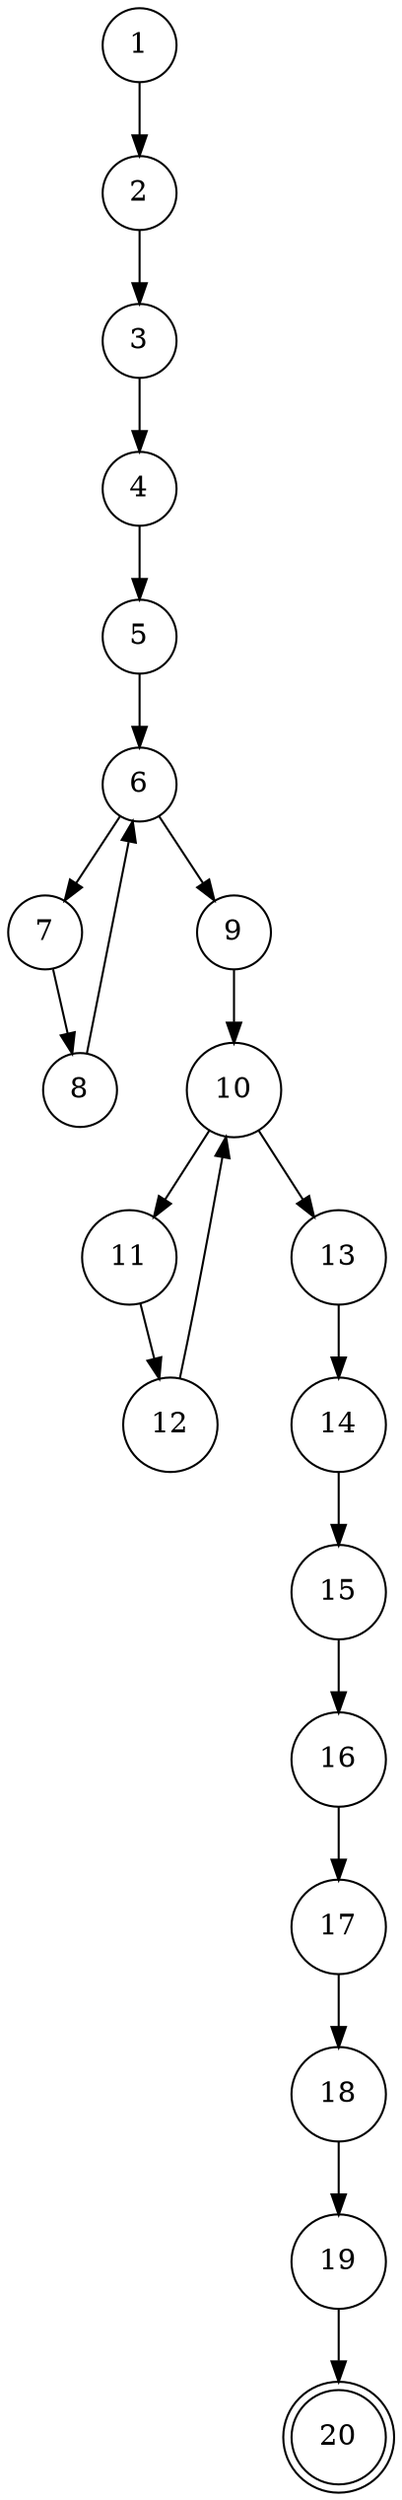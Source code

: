 digraph cfg{
node [shape = doublecircle] 20;
node [shape = circle];
/* definition of h_a at 1 */
/* definition of h_b at 1 */
/* definition of i at 5 */
/* definition of i at 5 */
/* definition of i at 9 */
/* definition of i at 9 */
/* definition of d_a at 13 */
/* definition of d_a at 14 */
/* definition of d_equal at 15 */
/* definition of h_equal at 17 */
/* definition of argc at 1 */
/* definition of argv at 1 */
/* definition of N at 1 */
/* definition of size at 1 */
/* definition of h_equal at 1 */
/* definition of num_block at 12 */
/* definition of num_thread at 12 */
/* definition of gridsize at 14 */
/* definition of blocksize at 14 */
/* cusage of N at 1 */
/* cusage of h_equal at 1 */
/* cusage of size at 1 */
/* cusage of size at 1 */
/* cusage of d_a at 2 */
/* cusage of size at 2 */
/* cusage of d_b at 3 */
/* cusage of size at 3 */
/* cusage of d_equal at 4 */
/* cusage of i at 8 */
/* cusage of h_a at 7 */
/* cusage of i at 7 */
/* cusage of i at 12 */
/* cusage of h_b at 11 */
/* cusage of i at 11 */
/* cusage of num_block at 14 */
/* cusage of num_thread at 14 */
/* cusage of gridsize at 16 */
/* cusage of blocksize at 16 */
/* cusage of h_equal at 17 */
/* cusage of d_a at 18 */
/* cusage of d_b at 19 */
/* cusage of d_equal at 20 */
/* cusage of h_a at 20 */
/* cusage of h_b at 20 */
/* cusage of h_equal at 20 */
/* pusage of i at 6 */
/* pusage of i at 6 */
/* pusage of N at 6 */
/* pusage of N at 6 */
/* pusage of i at 10 */
/* pusage of i at 10 */
/* pusage of N at 10 */
/* pusage of N at 10 */
/* syncNode at 2 */
/* syncNode at 3 */
/* syncNode at 4 */
/* syncNode at 13 */
/* syncNode at 14 */
/* syncNode at 15 */
/* syncNode at 16 */
/* syncNode at 17 */
/* syncNode at 18 */
/* syncNode at 19 */
/* syncNode at 20 */
/* susage of d_a at 16 */
/* susage of d_b at 16 */
/* susage of d_equal at 16 */
/* susage of N at 16 */
/* m_send.1 of d_a at 16 */
/* m_send.1 of d_b at 16 */
/* m_send.1 of d_equal at 16 */
/* m_send.1 of N at 16 */
/* m_recv.1 of d_a at 17 */
/* m_recv.1 of d_b at 17 */
/* m_recv.1 of d_equal at 17 */
1 -> 2;
2 -> 3;
3 -> 4;
4 -> 5;
5 -> 6;
6 -> 7;
7 -> 8;
8 -> 6;
6 -> 9;
9 -> 10;
10 -> 11;
11 -> 12;
12 -> 10;
10 -> 13;
13 -> 14;
14 -> 15;
15 -> 16;
16 -> 17;
17 -> 18;
18 -> 19;
19 -> 20;
}